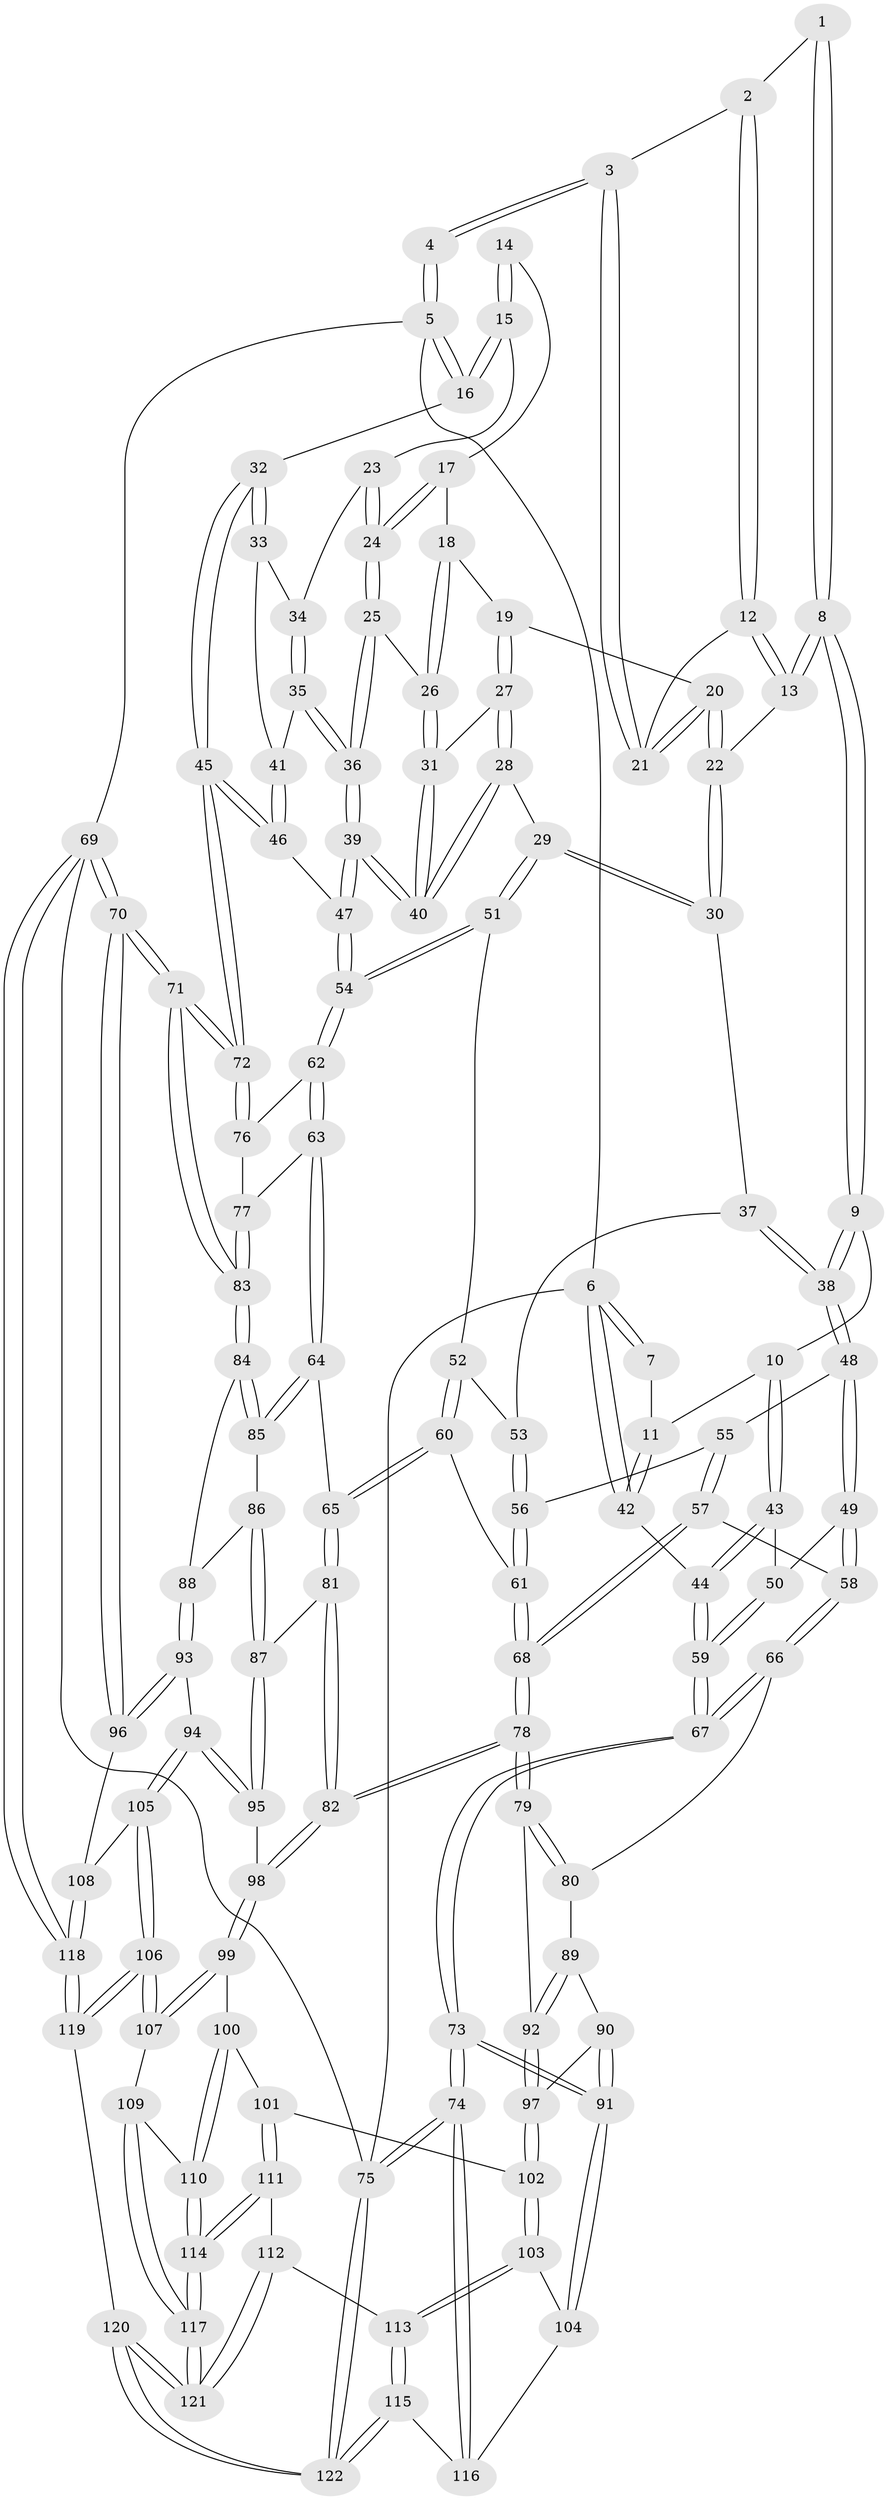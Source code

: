 // coarse degree distribution, {4: 0.4918032786885246, 8: 0.01639344262295082, 3: 0.14754098360655737, 5: 0.22950819672131148, 7: 0.01639344262295082, 6: 0.08196721311475409, 2: 0.01639344262295082}
// Generated by graph-tools (version 1.1) at 2025/21/03/04/25 18:21:09]
// undirected, 122 vertices, 302 edges
graph export_dot {
graph [start="1"]
  node [color=gray90,style=filled];
  1 [pos="+0.2308304933723694+0"];
  2 [pos="+0.24708805536842007+0"];
  3 [pos="+0.5829609629146794+0"];
  4 [pos="+0.74903274939336+0"];
  5 [pos="+1+0"];
  6 [pos="+0+0"];
  7 [pos="+0.0025740872885003548+0"];
  8 [pos="+0.21394073609435857+0.16816050230790916"];
  9 [pos="+0.20597002953325166+0.17813725720472895"];
  10 [pos="+0.16865138948562505+0.17740124594225912"];
  11 [pos="+0.09144990867001622+0.14865296489134686"];
  12 [pos="+0.3699960529092141+0.06958166748349785"];
  13 [pos="+0.3354785628402017+0.1359251298633183"];
  14 [pos="+0.7619094004551376+0"];
  15 [pos="+0.8885378716414378+0.09660699994418064"];
  16 [pos="+1+0.11013426810166527"];
  17 [pos="+0.7478268783225575+0.08441558541447737"];
  18 [pos="+0.720334508485972+0.1051110494517367"];
  19 [pos="+0.6103496133076346+0.14242999184614044"];
  20 [pos="+0.5531060635640654+0.07295952532122653"];
  21 [pos="+0.5496115632080735+0"];
  22 [pos="+0.445109973432062+0.17142587211927923"];
  23 [pos="+0.8341770429882799+0.1691666996167122"];
  24 [pos="+0.8226260198502561+0.17047485872982995"];
  25 [pos="+0.8140536223238638+0.1789800186664995"];
  26 [pos="+0.7206874333565938+0.2088897616580654"];
  27 [pos="+0.6275582082122775+0.214072539449631"];
  28 [pos="+0.5748651202824356+0.2902938441471372"];
  29 [pos="+0.5731462201529529+0.291831686933862"];
  30 [pos="+0.4700599144546722+0.27088208286675036"];
  31 [pos="+0.6951248577248799+0.22632528730473264"];
  32 [pos="+1+0.18480542760550034"];
  33 [pos="+0.9016764509617671+0.21211340406634438"];
  34 [pos="+0.8399897125321757+0.17416359299437223"];
  35 [pos="+0.8580483843125047+0.3056790465126463"];
  36 [pos="+0.7853149191073588+0.346488351628977"];
  37 [pos="+0.46062659341420353+0.27941286603085247"];
  38 [pos="+0.24807574553930242+0.2956198352018573"];
  39 [pos="+0.7766287582766238+0.3568381594638152"];
  40 [pos="+0.7708254901364134+0.35091134894459797"];
  41 [pos="+0.8915008329139571+0.29665473048253477"];
  42 [pos="+0+0.13148026771448"];
  43 [pos="+0.05329391773937613+0.3098241214629937"];
  44 [pos="+0+0.20362677748752836"];
  45 [pos="+1+0.3787464470928192"];
  46 [pos="+0.9549042214168387+0.32491125339337207"];
  47 [pos="+0.7750812535062266+0.42726679940359014"];
  48 [pos="+0.2477503096745499+0.31414127808566317"];
  49 [pos="+0.15131814734605975+0.4215288353754403"];
  50 [pos="+0.056394806017359494+0.38457789501111006"];
  51 [pos="+0.5788469645327101+0.3370409670308978"];
  52 [pos="+0.5587734156982286+0.41669632411513635"];
  53 [pos="+0.4416461293808692+0.3549942947679136"];
  54 [pos="+0.7747178144156783+0.43061182874188164"];
  55 [pos="+0.26599744134122044+0.33592102294734943"];
  56 [pos="+0.3922809910048532+0.4324926014909014"];
  57 [pos="+0.2752932856961116+0.5203212250363975"];
  58 [pos="+0.1521397887241648+0.5042769847806633"];
  59 [pos="+0+0.5001436558344131"];
  60 [pos="+0.5577036444563914+0.4666002664284815"];
  61 [pos="+0.411930720676084+0.4952190145024059"];
  62 [pos="+0.7760363890066495+0.44210173396156077"];
  63 [pos="+0.7469690390872434+0.4891396596414147"];
  64 [pos="+0.6966843854031763+0.531099119318583"];
  65 [pos="+0.6332372234802148+0.5245546926107708"];
  66 [pos="+0.10574210915127062+0.5723758704600892"];
  67 [pos="+0+0.5683124758533488"];
  68 [pos="+0.3719952899007961+0.5749330851048888"];
  69 [pos="+1+1"];
  70 [pos="+1+0.8107427174637247"];
  71 [pos="+1+0.7384201019343956"];
  72 [pos="+1+0.47445726534825833"];
  73 [pos="+0+0.7672956724939937"];
  74 [pos="+0+0.9079468564006148"];
  75 [pos="+0+1"];
  76 [pos="+0.9367943994748152+0.4648921743821752"];
  77 [pos="+0.8600018852563898+0.5930333784353946"];
  78 [pos="+0.3768951400015736+0.6738883770677625"];
  79 [pos="+0.328583341491002+0.6777883765291425"];
  80 [pos="+0.11604142200104735+0.5886658871443713"];
  81 [pos="+0.5181418460736423+0.6545044352493883"];
  82 [pos="+0.40282882794606717+0.7033044792058027"];
  83 [pos="+0.9150487728831445+0.6688478577073226"];
  84 [pos="+0.8467786120389459+0.6803202502417653"];
  85 [pos="+0.6990954638560407+0.5452397888210695"];
  86 [pos="+0.6972292262946742+0.5871552403733636"];
  87 [pos="+0.6751096095755451+0.7162714488925949"];
  88 [pos="+0.8057622294940366+0.7061548181835496"];
  89 [pos="+0.12080270395086408+0.6910750022186614"];
  90 [pos="+0.11542802443932211+0.7188928251515374"];
  91 [pos="+0+0.7841964457712548"];
  92 [pos="+0.28467586197566064+0.7011847473568048"];
  93 [pos="+0.7340393947105167+0.7782724155356142"];
  94 [pos="+0.6973897388468681+0.7823129917647493"];
  95 [pos="+0.6910107997998841+0.7719188916188745"];
  96 [pos="+0.8654086727342198+0.8420476905176552"];
  97 [pos="+0.16305365105523228+0.7925625265083793"];
  98 [pos="+0.4084577221055817+0.7294178203630169"];
  99 [pos="+0.4087577057353887+0.7407132843652529"];
  100 [pos="+0.2772361682184259+0.8520340533041415"];
  101 [pos="+0.2347506874566427+0.8598279711093745"];
  102 [pos="+0.16081569962480702+0.8145831944803542"];
  103 [pos="+0.09986689690449216+0.8659639776822193"];
  104 [pos="+0.06812971145928037+0.8582460311438191"];
  105 [pos="+0.6763539910745564+0.8311434747849695"];
  106 [pos="+0.5759760669880708+0.9805381853768805"];
  107 [pos="+0.4535996437444763+0.8458979177049423"];
  108 [pos="+0.8070414149501586+0.919149967581231"];
  109 [pos="+0.3920673397266864+0.8954316932382745"];
  110 [pos="+0.309434041541078+0.9273226654495589"];
  111 [pos="+0.22813990620018096+0.8981644812104108"];
  112 [pos="+0.16446781401358557+0.959979143920614"];
  113 [pos="+0.11432958263003555+0.9261532762642346"];
  114 [pos="+0.28679866209405375+0.9954160420965379"];
  115 [pos="+0.06805727321951176+0.9797826732166445"];
  116 [pos="+0.019736751229729507+0.9565432319942372"];
  117 [pos="+0.2881067915691914+1"];
  118 [pos="+0.7292118193973344+1"];
  119 [pos="+0.6037019835270988+1"];
  120 [pos="+0.29152548372166887+1"];
  121 [pos="+0.28107909328554703+1"];
  122 [pos="+0.00984301985866628+1"];
  1 -- 2;
  1 -- 8;
  1 -- 8;
  2 -- 3;
  2 -- 12;
  2 -- 12;
  3 -- 4;
  3 -- 4;
  3 -- 21;
  3 -- 21;
  4 -- 5;
  4 -- 5;
  5 -- 6;
  5 -- 16;
  5 -- 16;
  5 -- 69;
  6 -- 7;
  6 -- 7;
  6 -- 42;
  6 -- 42;
  6 -- 75;
  7 -- 11;
  8 -- 9;
  8 -- 9;
  8 -- 13;
  8 -- 13;
  9 -- 10;
  9 -- 38;
  9 -- 38;
  10 -- 11;
  10 -- 43;
  10 -- 43;
  11 -- 42;
  11 -- 42;
  12 -- 13;
  12 -- 13;
  12 -- 21;
  13 -- 22;
  14 -- 15;
  14 -- 15;
  14 -- 17;
  15 -- 16;
  15 -- 16;
  15 -- 23;
  16 -- 32;
  17 -- 18;
  17 -- 24;
  17 -- 24;
  18 -- 19;
  18 -- 26;
  18 -- 26;
  19 -- 20;
  19 -- 27;
  19 -- 27;
  20 -- 21;
  20 -- 21;
  20 -- 22;
  20 -- 22;
  22 -- 30;
  22 -- 30;
  23 -- 24;
  23 -- 24;
  23 -- 34;
  24 -- 25;
  24 -- 25;
  25 -- 26;
  25 -- 36;
  25 -- 36;
  26 -- 31;
  26 -- 31;
  27 -- 28;
  27 -- 28;
  27 -- 31;
  28 -- 29;
  28 -- 40;
  28 -- 40;
  29 -- 30;
  29 -- 30;
  29 -- 51;
  29 -- 51;
  30 -- 37;
  31 -- 40;
  31 -- 40;
  32 -- 33;
  32 -- 33;
  32 -- 45;
  32 -- 45;
  33 -- 34;
  33 -- 41;
  34 -- 35;
  34 -- 35;
  35 -- 36;
  35 -- 36;
  35 -- 41;
  36 -- 39;
  36 -- 39;
  37 -- 38;
  37 -- 38;
  37 -- 53;
  38 -- 48;
  38 -- 48;
  39 -- 40;
  39 -- 40;
  39 -- 47;
  39 -- 47;
  41 -- 46;
  41 -- 46;
  42 -- 44;
  43 -- 44;
  43 -- 44;
  43 -- 50;
  44 -- 59;
  44 -- 59;
  45 -- 46;
  45 -- 46;
  45 -- 72;
  45 -- 72;
  46 -- 47;
  47 -- 54;
  47 -- 54;
  48 -- 49;
  48 -- 49;
  48 -- 55;
  49 -- 50;
  49 -- 58;
  49 -- 58;
  50 -- 59;
  50 -- 59;
  51 -- 52;
  51 -- 54;
  51 -- 54;
  52 -- 53;
  52 -- 60;
  52 -- 60;
  53 -- 56;
  53 -- 56;
  54 -- 62;
  54 -- 62;
  55 -- 56;
  55 -- 57;
  55 -- 57;
  56 -- 61;
  56 -- 61;
  57 -- 58;
  57 -- 68;
  57 -- 68;
  58 -- 66;
  58 -- 66;
  59 -- 67;
  59 -- 67;
  60 -- 61;
  60 -- 65;
  60 -- 65;
  61 -- 68;
  61 -- 68;
  62 -- 63;
  62 -- 63;
  62 -- 76;
  63 -- 64;
  63 -- 64;
  63 -- 77;
  64 -- 65;
  64 -- 85;
  64 -- 85;
  65 -- 81;
  65 -- 81;
  66 -- 67;
  66 -- 67;
  66 -- 80;
  67 -- 73;
  67 -- 73;
  68 -- 78;
  68 -- 78;
  69 -- 70;
  69 -- 70;
  69 -- 118;
  69 -- 118;
  69 -- 75;
  70 -- 71;
  70 -- 71;
  70 -- 96;
  70 -- 96;
  71 -- 72;
  71 -- 72;
  71 -- 83;
  71 -- 83;
  72 -- 76;
  72 -- 76;
  73 -- 74;
  73 -- 74;
  73 -- 91;
  73 -- 91;
  74 -- 75;
  74 -- 75;
  74 -- 116;
  74 -- 116;
  75 -- 122;
  75 -- 122;
  76 -- 77;
  77 -- 83;
  77 -- 83;
  78 -- 79;
  78 -- 79;
  78 -- 82;
  78 -- 82;
  79 -- 80;
  79 -- 80;
  79 -- 92;
  80 -- 89;
  81 -- 82;
  81 -- 82;
  81 -- 87;
  82 -- 98;
  82 -- 98;
  83 -- 84;
  83 -- 84;
  84 -- 85;
  84 -- 85;
  84 -- 88;
  85 -- 86;
  86 -- 87;
  86 -- 87;
  86 -- 88;
  87 -- 95;
  87 -- 95;
  88 -- 93;
  88 -- 93;
  89 -- 90;
  89 -- 92;
  89 -- 92;
  90 -- 91;
  90 -- 91;
  90 -- 97;
  91 -- 104;
  91 -- 104;
  92 -- 97;
  92 -- 97;
  93 -- 94;
  93 -- 96;
  93 -- 96;
  94 -- 95;
  94 -- 95;
  94 -- 105;
  94 -- 105;
  95 -- 98;
  96 -- 108;
  97 -- 102;
  97 -- 102;
  98 -- 99;
  98 -- 99;
  99 -- 100;
  99 -- 107;
  99 -- 107;
  100 -- 101;
  100 -- 110;
  100 -- 110;
  101 -- 102;
  101 -- 111;
  101 -- 111;
  102 -- 103;
  102 -- 103;
  103 -- 104;
  103 -- 113;
  103 -- 113;
  104 -- 116;
  105 -- 106;
  105 -- 106;
  105 -- 108;
  106 -- 107;
  106 -- 107;
  106 -- 119;
  106 -- 119;
  107 -- 109;
  108 -- 118;
  108 -- 118;
  109 -- 110;
  109 -- 117;
  109 -- 117;
  110 -- 114;
  110 -- 114;
  111 -- 112;
  111 -- 114;
  111 -- 114;
  112 -- 113;
  112 -- 121;
  112 -- 121;
  113 -- 115;
  113 -- 115;
  114 -- 117;
  114 -- 117;
  115 -- 116;
  115 -- 122;
  115 -- 122;
  117 -- 121;
  117 -- 121;
  118 -- 119;
  118 -- 119;
  119 -- 120;
  120 -- 121;
  120 -- 121;
  120 -- 122;
  120 -- 122;
}
